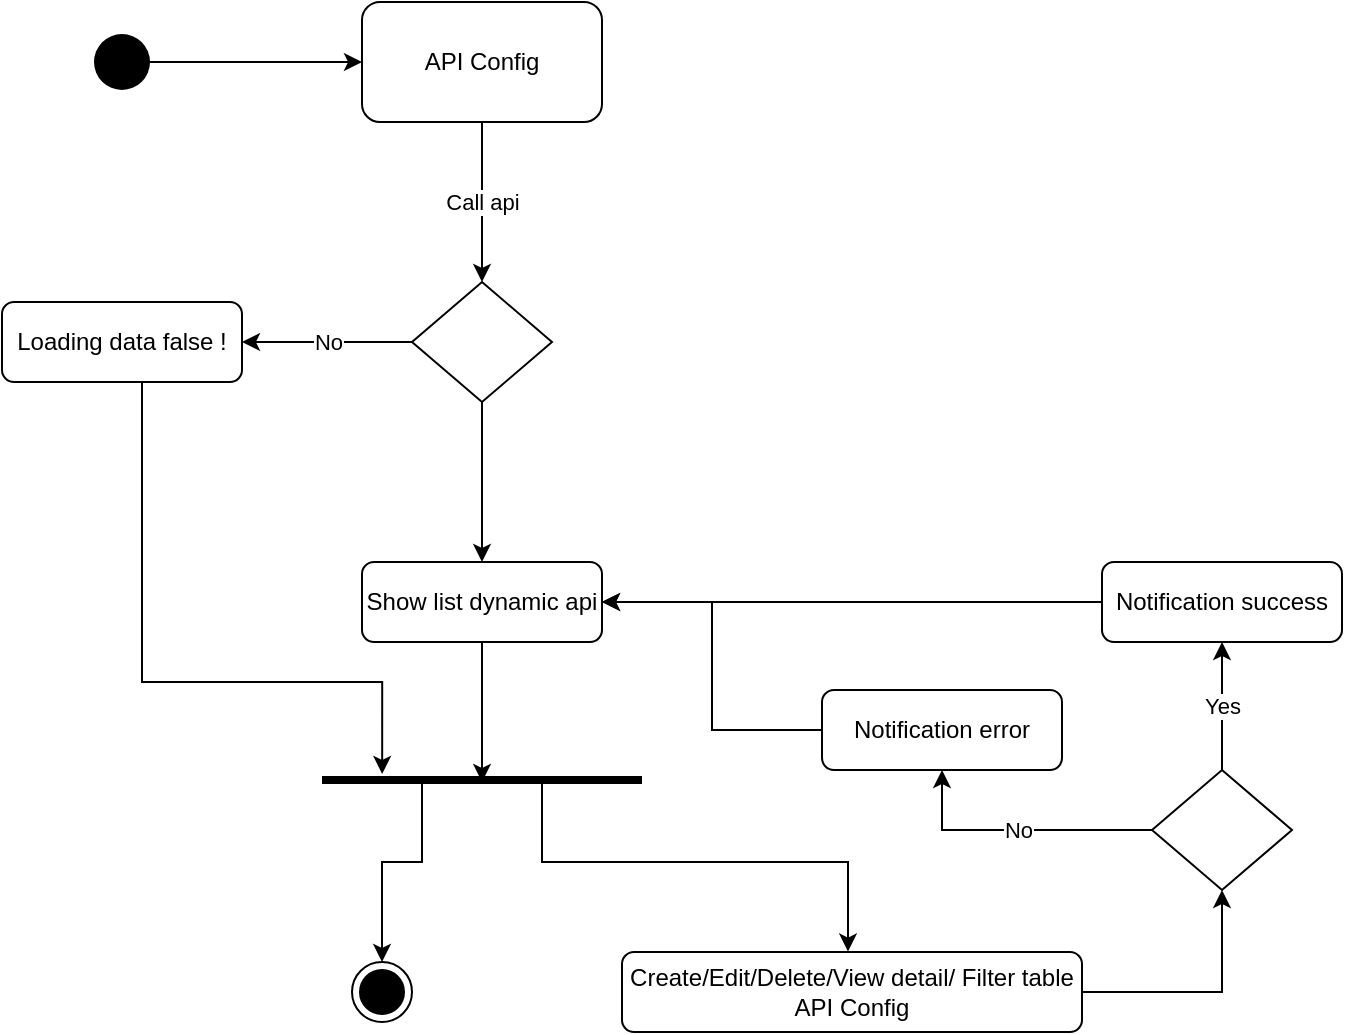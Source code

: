 <mxfile version="18.1.2" type="github">
  <diagram id="6a731a19-8d31-9384-78a2-239565b7b9f0" name="Page-1">
    <mxGraphModel dx="2031" dy="1134" grid="1" gridSize="10" guides="1" tooltips="1" connect="1" arrows="1" fold="1" page="1" pageScale="1" pageWidth="1169" pageHeight="827" background="none" math="0" shadow="0">
      <root>
        <mxCell id="0" />
        <mxCell id="1" parent="0" />
        <mxCell id="K5H5-eABZaBgbsOQmtmj-60" style="edgeStyle=orthogonalEdgeStyle;rounded=0;orthogonalLoop=1;jettySize=auto;html=1;entryX=0;entryY=0.5;entryDx=0;entryDy=0;" parent="1" source="K5H5-eABZaBgbsOQmtmj-55" target="K5H5-eABZaBgbsOQmtmj-59" edge="1">
          <mxGeometry relative="1" as="geometry" />
        </mxCell>
        <mxCell id="K5H5-eABZaBgbsOQmtmj-55" value="" style="shape=waypoint;sketch=0;fillStyle=solid;size=6;pointerEvents=1;points=[];fillColor=none;resizable=0;rotatable=0;perimeter=centerPerimeter;snapToPoint=1;strokeWidth=12;" parent="1" vertex="1">
          <mxGeometry x="50" y="30" width="40" height="40" as="geometry" />
        </mxCell>
        <mxCell id="K5H5-eABZaBgbsOQmtmj-62" value="Call api" style="edgeStyle=orthogonalEdgeStyle;rounded=0;orthogonalLoop=1;jettySize=auto;html=1;entryX=0.5;entryY=0;entryDx=0;entryDy=0;fontFamily=Helvetica;" parent="1" source="K5H5-eABZaBgbsOQmtmj-59" target="K5H5-eABZaBgbsOQmtmj-61" edge="1">
          <mxGeometry relative="1" as="geometry" />
        </mxCell>
        <mxCell id="K5H5-eABZaBgbsOQmtmj-59" value="API Config" style="rounded=1;whiteSpace=wrap;html=1;strokeWidth=1;" parent="1" vertex="1">
          <mxGeometry x="190" y="20" width="120" height="60" as="geometry" />
        </mxCell>
        <mxCell id="K5H5-eABZaBgbsOQmtmj-65" value="No" style="edgeStyle=orthogonalEdgeStyle;rounded=0;orthogonalLoop=1;jettySize=auto;html=1;entryX=1;entryY=0.5;entryDx=0;entryDy=0;fontFamily=Helvetica;" parent="1" source="K5H5-eABZaBgbsOQmtmj-61" target="K5H5-eABZaBgbsOQmtmj-64" edge="1">
          <mxGeometry relative="1" as="geometry" />
        </mxCell>
        <mxCell id="v69xQrmO-Sol0SSJrPE0-40" style="edgeStyle=orthogonalEdgeStyle;rounded=0;orthogonalLoop=1;jettySize=auto;html=1;entryX=0.5;entryY=0;entryDx=0;entryDy=0;" edge="1" parent="1" source="K5H5-eABZaBgbsOQmtmj-61" target="K5H5-eABZaBgbsOQmtmj-66">
          <mxGeometry relative="1" as="geometry" />
        </mxCell>
        <mxCell id="K5H5-eABZaBgbsOQmtmj-61" value="" style="rhombus;whiteSpace=wrap;html=1;strokeWidth=1;" parent="1" vertex="1">
          <mxGeometry x="215" y="160" width="70" height="60" as="geometry" />
        </mxCell>
        <mxCell id="v69xQrmO-Sol0SSJrPE0-57" style="edgeStyle=orthogonalEdgeStyle;rounded=0;orthogonalLoop=1;jettySize=auto;html=1;entryX=0.188;entryY=0.2;entryDx=0;entryDy=0;entryPerimeter=0;" edge="1" parent="1" source="K5H5-eABZaBgbsOQmtmj-64" target="v69xQrmO-Sol0SSJrPE0-41">
          <mxGeometry relative="1" as="geometry">
            <Array as="points">
              <mxPoint x="80" y="360" />
              <mxPoint x="200" y="360" />
            </Array>
          </mxGeometry>
        </mxCell>
        <mxCell id="K5H5-eABZaBgbsOQmtmj-64" value="Loading data false !" style="rounded=1;whiteSpace=wrap;html=1;fontFamily=Helvetica;strokeWidth=1;" parent="1" vertex="1">
          <mxGeometry x="10" y="170" width="120" height="40" as="geometry" />
        </mxCell>
        <mxCell id="v69xQrmO-Sol0SSJrPE0-42" style="edgeStyle=orthogonalEdgeStyle;rounded=0;orthogonalLoop=1;jettySize=auto;html=1;entryX=0.5;entryY=0.6;entryDx=0;entryDy=0;entryPerimeter=0;" edge="1" parent="1" source="K5H5-eABZaBgbsOQmtmj-66" target="v69xQrmO-Sol0SSJrPE0-41">
          <mxGeometry relative="1" as="geometry" />
        </mxCell>
        <mxCell id="K5H5-eABZaBgbsOQmtmj-66" value="Show list dynamic api" style="rounded=1;whiteSpace=wrap;html=1;fontFamily=Helvetica;strokeWidth=1;" parent="1" vertex="1">
          <mxGeometry x="190" y="300" width="120" height="40" as="geometry" />
        </mxCell>
        <mxCell id="v69xQrmO-Sol0SSJrPE0-44" style="edgeStyle=orthogonalEdgeStyle;rounded=0;orthogonalLoop=1;jettySize=auto;html=1;entryX=0.5;entryY=0;entryDx=0;entryDy=0;exitX=0.25;exitY=0.5;exitDx=0;exitDy=0;exitPerimeter=0;" edge="1" parent="1" source="v69xQrmO-Sol0SSJrPE0-41" target="v69xQrmO-Sol0SSJrPE0-43">
          <mxGeometry relative="1" as="geometry">
            <Array as="points">
              <mxPoint x="220" y="409" />
              <mxPoint x="220" y="450" />
              <mxPoint x="200" y="450" />
            </Array>
          </mxGeometry>
        </mxCell>
        <mxCell id="v69xQrmO-Sol0SSJrPE0-46" style="edgeStyle=orthogonalEdgeStyle;rounded=0;orthogonalLoop=1;jettySize=auto;html=1;entryX=0.493;entryY=-0.004;entryDx=0;entryDy=0;entryPerimeter=0;exitX=0.676;exitY=0.562;exitDx=0;exitDy=0;exitPerimeter=0;" edge="1" parent="1" source="v69xQrmO-Sol0SSJrPE0-41" target="v69xQrmO-Sol0SSJrPE0-45">
          <mxGeometry relative="1" as="geometry">
            <Array as="points">
              <mxPoint x="280" y="410" />
              <mxPoint x="280" y="450" />
              <mxPoint x="433" y="450" />
              <mxPoint x="433" y="495" />
            </Array>
          </mxGeometry>
        </mxCell>
        <mxCell id="v69xQrmO-Sol0SSJrPE0-41" value="" style="line;strokeWidth=4;html=1;" vertex="1" parent="1">
          <mxGeometry x="170" y="404" width="160" height="10" as="geometry" />
        </mxCell>
        <mxCell id="v69xQrmO-Sol0SSJrPE0-43" value="" style="ellipse;html=1;shape=endState;fillColor=#000000;strokeColor=#000000;" vertex="1" parent="1">
          <mxGeometry x="185" y="500" width="30" height="30" as="geometry" />
        </mxCell>
        <mxCell id="v69xQrmO-Sol0SSJrPE0-51" style="edgeStyle=orthogonalEdgeStyle;rounded=0;orthogonalLoop=1;jettySize=auto;html=1;entryX=0.5;entryY=1;entryDx=0;entryDy=0;" edge="1" parent="1" source="v69xQrmO-Sol0SSJrPE0-45" target="v69xQrmO-Sol0SSJrPE0-50">
          <mxGeometry relative="1" as="geometry" />
        </mxCell>
        <mxCell id="v69xQrmO-Sol0SSJrPE0-45" value="Create/Edit/Delete/View detail/ Filter table &lt;br&gt;API Config" style="rounded=1;whiteSpace=wrap;html=1;fontFamily=Helvetica;strokeWidth=1;" vertex="1" parent="1">
          <mxGeometry x="320" y="495" width="230" height="40" as="geometry" />
        </mxCell>
        <mxCell id="v69xQrmO-Sol0SSJrPE0-54" style="edgeStyle=orthogonalEdgeStyle;rounded=0;orthogonalLoop=1;jettySize=auto;html=1;entryX=1;entryY=0.5;entryDx=0;entryDy=0;" edge="1" parent="1" source="v69xQrmO-Sol0SSJrPE0-48" target="K5H5-eABZaBgbsOQmtmj-66">
          <mxGeometry relative="1" as="geometry" />
        </mxCell>
        <mxCell id="v69xQrmO-Sol0SSJrPE0-48" value="Notification error" style="rounded=1;whiteSpace=wrap;html=1;fontFamily=Helvetica;strokeWidth=1;" vertex="1" parent="1">
          <mxGeometry x="420" y="364" width="120" height="40" as="geometry" />
        </mxCell>
        <mxCell id="v69xQrmO-Sol0SSJrPE0-55" style="edgeStyle=orthogonalEdgeStyle;rounded=0;orthogonalLoop=1;jettySize=auto;html=1;entryX=1;entryY=0.5;entryDx=0;entryDy=0;" edge="1" parent="1" source="v69xQrmO-Sol0SSJrPE0-49" target="K5H5-eABZaBgbsOQmtmj-66">
          <mxGeometry relative="1" as="geometry" />
        </mxCell>
        <mxCell id="v69xQrmO-Sol0SSJrPE0-49" value="Notification success" style="rounded=1;whiteSpace=wrap;html=1;fontFamily=Helvetica;strokeWidth=1;" vertex="1" parent="1">
          <mxGeometry x="560" y="300" width="120" height="40" as="geometry" />
        </mxCell>
        <mxCell id="v69xQrmO-Sol0SSJrPE0-52" value="Yes" style="edgeStyle=orthogonalEdgeStyle;rounded=0;orthogonalLoop=1;jettySize=auto;html=1;entryX=0.5;entryY=1;entryDx=0;entryDy=0;" edge="1" parent="1" source="v69xQrmO-Sol0SSJrPE0-50" target="v69xQrmO-Sol0SSJrPE0-49">
          <mxGeometry relative="1" as="geometry" />
        </mxCell>
        <mxCell id="v69xQrmO-Sol0SSJrPE0-53" value="No" style="edgeStyle=orthogonalEdgeStyle;rounded=0;orthogonalLoop=1;jettySize=auto;html=1;entryX=0.5;entryY=1;entryDx=0;entryDy=0;" edge="1" parent="1" source="v69xQrmO-Sol0SSJrPE0-50" target="v69xQrmO-Sol0SSJrPE0-48">
          <mxGeometry relative="1" as="geometry" />
        </mxCell>
        <mxCell id="v69xQrmO-Sol0SSJrPE0-50" value="" style="rhombus;whiteSpace=wrap;html=1;strokeWidth=1;" vertex="1" parent="1">
          <mxGeometry x="585" y="404" width="70" height="60" as="geometry" />
        </mxCell>
      </root>
    </mxGraphModel>
  </diagram>
</mxfile>

